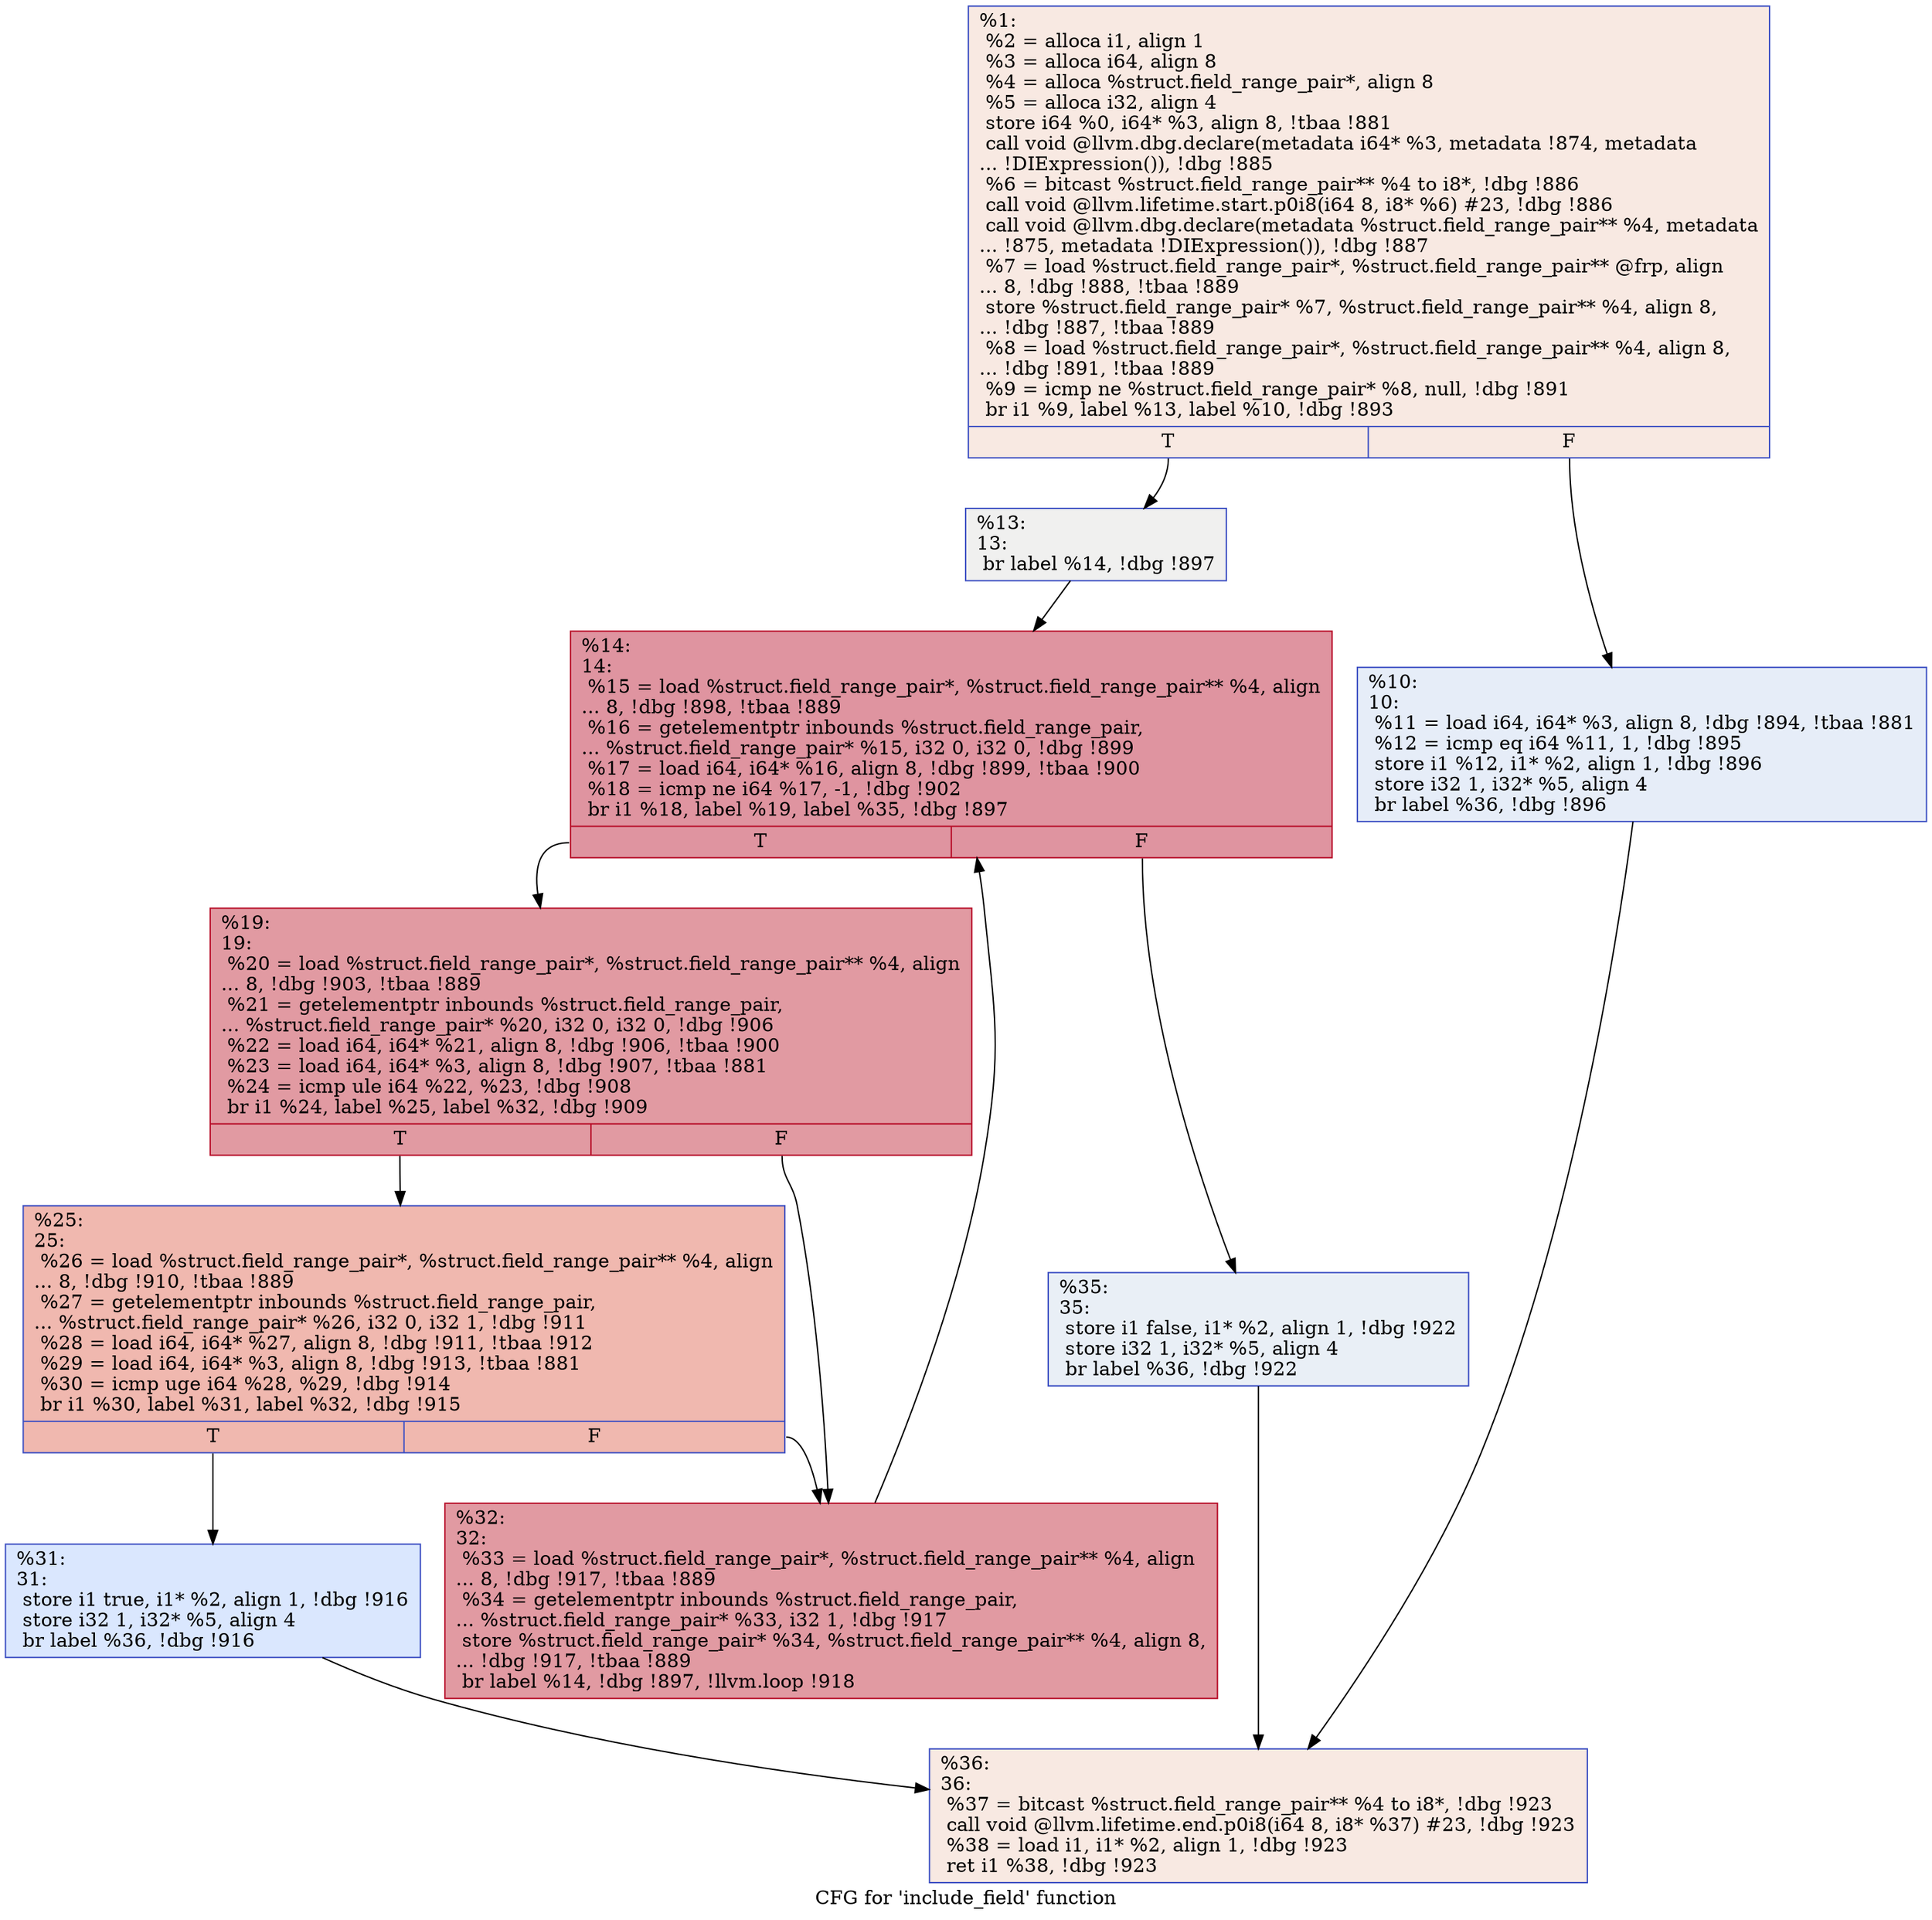 digraph "CFG for 'include_field' function" {
	label="CFG for 'include_field' function";

	Node0xc81010 [shape=record,color="#3d50c3ff", style=filled, fillcolor="#efcebd70",label="{%1:\l  %2 = alloca i1, align 1\l  %3 = alloca i64, align 8\l  %4 = alloca %struct.field_range_pair*, align 8\l  %5 = alloca i32, align 4\l  store i64 %0, i64* %3, align 8, !tbaa !881\l  call void @llvm.dbg.declare(metadata i64* %3, metadata !874, metadata\l... !DIExpression()), !dbg !885\l  %6 = bitcast %struct.field_range_pair** %4 to i8*, !dbg !886\l  call void @llvm.lifetime.start.p0i8(i64 8, i8* %6) #23, !dbg !886\l  call void @llvm.dbg.declare(metadata %struct.field_range_pair** %4, metadata\l... !875, metadata !DIExpression()), !dbg !887\l  %7 = load %struct.field_range_pair*, %struct.field_range_pair** @frp, align\l... 8, !dbg !888, !tbaa !889\l  store %struct.field_range_pair* %7, %struct.field_range_pair** %4, align 8,\l... !dbg !887, !tbaa !889\l  %8 = load %struct.field_range_pair*, %struct.field_range_pair** %4, align 8,\l... !dbg !891, !tbaa !889\l  %9 = icmp ne %struct.field_range_pair* %8, null, !dbg !891\l  br i1 %9, label %13, label %10, !dbg !893\l|{<s0>T|<s1>F}}"];
	Node0xc81010:s0 -> Node0xcae8f0;
	Node0xc81010:s1 -> Node0xc81330;
	Node0xc81330 [shape=record,color="#3d50c3ff", style=filled, fillcolor="#c7d7f070",label="{%10:\l10:                                               \l  %11 = load i64, i64* %3, align 8, !dbg !894, !tbaa !881\l  %12 = icmp eq i64 %11, 1, !dbg !895\l  store i1 %12, i1* %2, align 1, !dbg !896\l  store i32 1, i32* %5, align 4\l  br label %36, !dbg !896\l}"];
	Node0xc81330 -> Node0xcaeb20;
	Node0xcae8f0 [shape=record,color="#3d50c3ff", style=filled, fillcolor="#dedcdb70",label="{%13:\l13:                                               \l  br label %14, !dbg !897\l}"];
	Node0xcae8f0 -> Node0xcae940;
	Node0xcae940 [shape=record,color="#b70d28ff", style=filled, fillcolor="#b70d2870",label="{%14:\l14:                                               \l  %15 = load %struct.field_range_pair*, %struct.field_range_pair** %4, align\l... 8, !dbg !898, !tbaa !889\l  %16 = getelementptr inbounds %struct.field_range_pair,\l... %struct.field_range_pair* %15, i32 0, i32 0, !dbg !899\l  %17 = load i64, i64* %16, align 8, !dbg !899, !tbaa !900\l  %18 = icmp ne i64 %17, -1, !dbg !902\l  br i1 %18, label %19, label %35, !dbg !897\l|{<s0>T|<s1>F}}"];
	Node0xcae940:s0 -> Node0xcae990;
	Node0xcae940:s1 -> Node0xcaead0;
	Node0xcae990 [shape=record,color="#b70d28ff", style=filled, fillcolor="#bb1b2c70",label="{%19:\l19:                                               \l  %20 = load %struct.field_range_pair*, %struct.field_range_pair** %4, align\l... 8, !dbg !903, !tbaa !889\l  %21 = getelementptr inbounds %struct.field_range_pair,\l... %struct.field_range_pair* %20, i32 0, i32 0, !dbg !906\l  %22 = load i64, i64* %21, align 8, !dbg !906, !tbaa !900\l  %23 = load i64, i64* %3, align 8, !dbg !907, !tbaa !881\l  %24 = icmp ule i64 %22, %23, !dbg !908\l  br i1 %24, label %25, label %32, !dbg !909\l|{<s0>T|<s1>F}}"];
	Node0xcae990:s0 -> Node0xcae9e0;
	Node0xcae990:s1 -> Node0xcaea80;
	Node0xcae9e0 [shape=record,color="#3d50c3ff", style=filled, fillcolor="#dc5d4a70",label="{%25:\l25:                                               \l  %26 = load %struct.field_range_pair*, %struct.field_range_pair** %4, align\l... 8, !dbg !910, !tbaa !889\l  %27 = getelementptr inbounds %struct.field_range_pair,\l... %struct.field_range_pair* %26, i32 0, i32 1, !dbg !911\l  %28 = load i64, i64* %27, align 8, !dbg !911, !tbaa !912\l  %29 = load i64, i64* %3, align 8, !dbg !913, !tbaa !881\l  %30 = icmp uge i64 %28, %29, !dbg !914\l  br i1 %30, label %31, label %32, !dbg !915\l|{<s0>T|<s1>F}}"];
	Node0xcae9e0:s0 -> Node0xcaea30;
	Node0xcae9e0:s1 -> Node0xcaea80;
	Node0xcaea30 [shape=record,color="#3d50c3ff", style=filled, fillcolor="#abc8fd70",label="{%31:\l31:                                               \l  store i1 true, i1* %2, align 1, !dbg !916\l  store i32 1, i32* %5, align 4\l  br label %36, !dbg !916\l}"];
	Node0xcaea30 -> Node0xcaeb20;
	Node0xcaea80 [shape=record,color="#b70d28ff", style=filled, fillcolor="#bb1b2c70",label="{%32:\l32:                                               \l  %33 = load %struct.field_range_pair*, %struct.field_range_pair** %4, align\l... 8, !dbg !917, !tbaa !889\l  %34 = getelementptr inbounds %struct.field_range_pair,\l... %struct.field_range_pair* %33, i32 1, !dbg !917\l  store %struct.field_range_pair* %34, %struct.field_range_pair** %4, align 8,\l... !dbg !917, !tbaa !889\l  br label %14, !dbg !897, !llvm.loop !918\l}"];
	Node0xcaea80 -> Node0xcae940;
	Node0xcaead0 [shape=record,color="#3d50c3ff", style=filled, fillcolor="#cedaeb70",label="{%35:\l35:                                               \l  store i1 false, i1* %2, align 1, !dbg !922\l  store i32 1, i32* %5, align 4\l  br label %36, !dbg !922\l}"];
	Node0xcaead0 -> Node0xcaeb20;
	Node0xcaeb20 [shape=record,color="#3d50c3ff", style=filled, fillcolor="#efcebd70",label="{%36:\l36:                                               \l  %37 = bitcast %struct.field_range_pair** %4 to i8*, !dbg !923\l  call void @llvm.lifetime.end.p0i8(i64 8, i8* %37) #23, !dbg !923\l  %38 = load i1, i1* %2, align 1, !dbg !923\l  ret i1 %38, !dbg !923\l}"];
}
